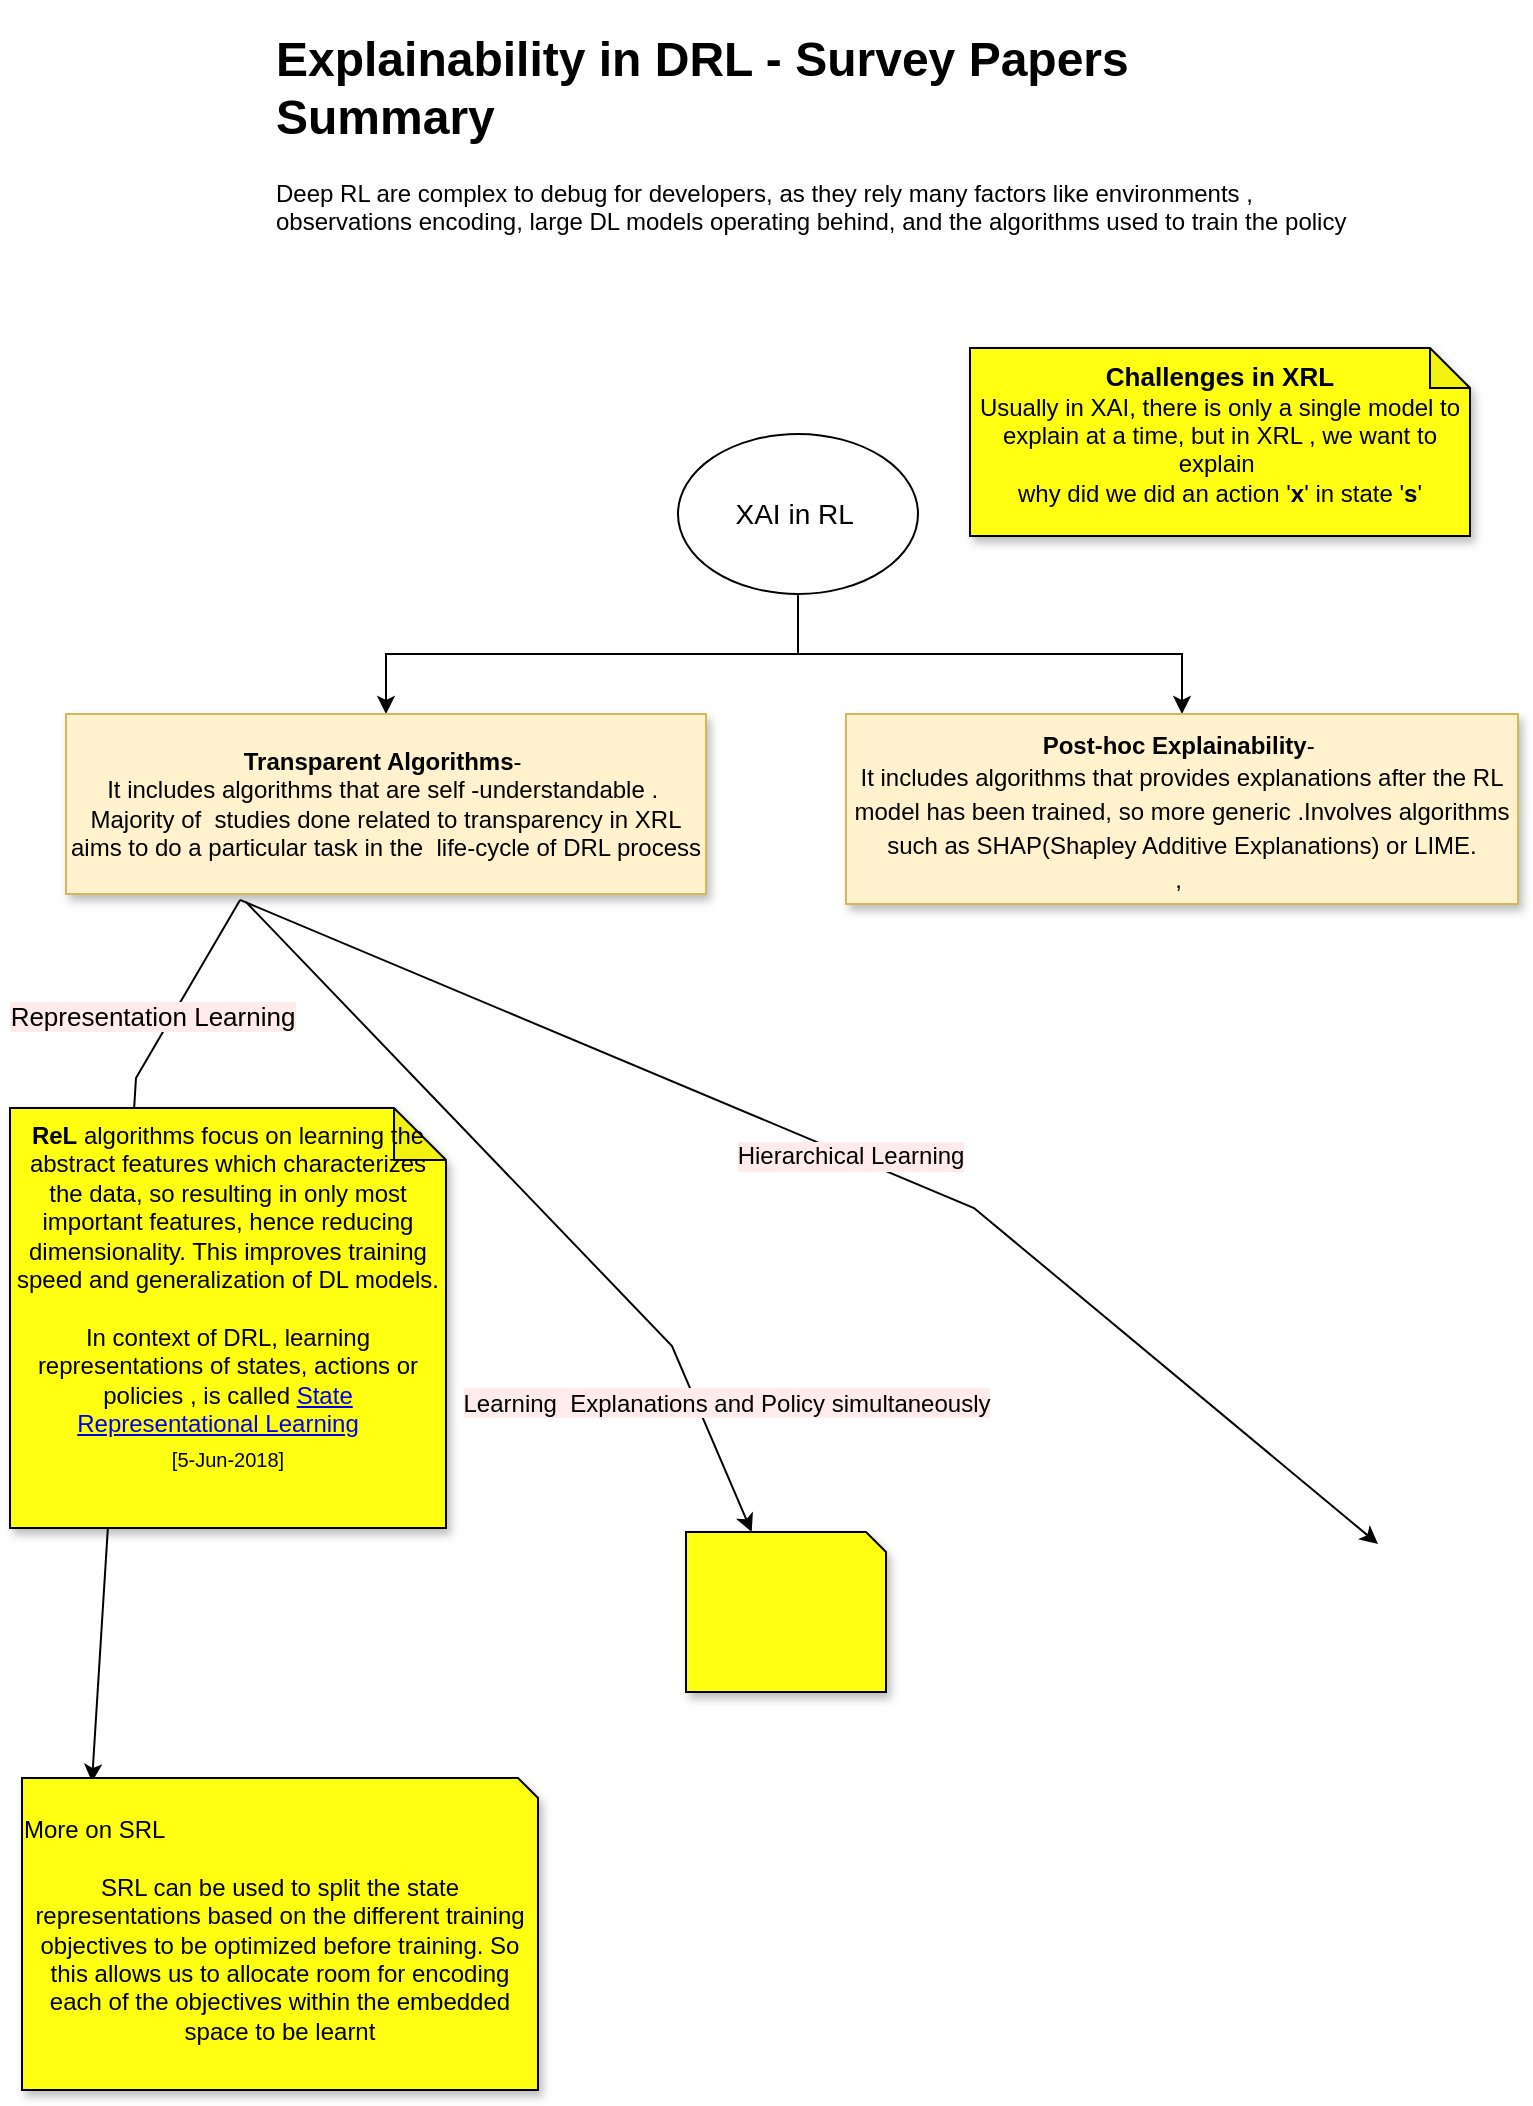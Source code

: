 <mxfile version="16.6.7" type="github"><diagram id="DTY8Sw0RrteLUtmxohui" name="Page-1"><mxGraphModel dx="891" dy="819" grid="0" gridSize="10" guides="1" tooltips="1" connect="1" arrows="1" fold="1" page="1" pageScale="1" pageWidth="827" pageHeight="1169" math="0" shadow="0"><root><mxCell id="0"/><mxCell id="1" parent="0"/><mxCell id="9w9xGzdfQfRlTVq5Lstu-1" value="&lt;h1&gt;Explainability in DRL - Survey Papers Summary&lt;/h1&gt;&lt;p&gt;Deep RL are complex to debug for developers, as they rely many factors like environments , observations encoding, large DL models operating behind, and the algorithms used to train the policy&lt;/p&gt;" style="text;html=1;strokeColor=none;fillColor=none;spacing=5;spacingTop=-20;whiteSpace=wrap;overflow=hidden;rounded=0;" vertex="1" parent="1"><mxGeometry x="139" y="46" width="550" height="130" as="geometry"/></mxCell><mxCell id="9w9xGzdfQfRlTVq5Lstu-4" value="" style="edgeStyle=orthogonalEdgeStyle;rounded=0;orthogonalLoop=1;jettySize=auto;html=1;fontSize=14;" edge="1" parent="1" source="9w9xGzdfQfRlTVq5Lstu-2" target="9w9xGzdfQfRlTVq5Lstu-3"><mxGeometry relative="1" as="geometry"/></mxCell><mxCell id="9w9xGzdfQfRlTVq5Lstu-6" style="edgeStyle=orthogonalEdgeStyle;rounded=0;orthogonalLoop=1;jettySize=auto;html=1;fontSize=12;" edge="1" parent="1" source="9w9xGzdfQfRlTVq5Lstu-2" target="9w9xGzdfQfRlTVq5Lstu-5"><mxGeometry relative="1" as="geometry"/></mxCell><mxCell id="9w9xGzdfQfRlTVq5Lstu-2" value="&lt;font style=&quot;font-size: 14px&quot;&gt;XAI in RL&lt;/font&gt;&amp;nbsp;" style="ellipse;whiteSpace=wrap;html=1;" vertex="1" parent="1"><mxGeometry x="345" y="253" width="120" height="80" as="geometry"/></mxCell><mxCell id="9w9xGzdfQfRlTVq5Lstu-3" value="&lt;b&gt;Transparent Algorithms&lt;/b&gt;-&amp;nbsp;&lt;br&gt;It includes algorithms that are self -understandable .&amp;nbsp; Majority of&amp;nbsp; studies done related to transparency in XRL aims to do a particular task in the&amp;nbsp; life-cycle of DRL process" style="whiteSpace=wrap;html=1;fillColor=#fff2cc;strokeColor=#d6b656;rounded=0;shadow=1;labelPosition=center;verticalLabelPosition=middle;align=center;verticalAlign=middle;" vertex="1" parent="1"><mxGeometry x="39" y="393" width="320" height="90" as="geometry"/></mxCell><mxCell id="9w9xGzdfQfRlTVq5Lstu-5" value="&lt;font style=&quot;font-size: 12px&quot;&gt;&lt;b&gt;Post-hoc Explainability&lt;/b&gt;-&amp;nbsp;&lt;br&gt;It includes algorithms that provides explanations after the RL model has been trained, so more generic&amp;nbsp;.Involves algorithms such as SHAP(Shapley Additive Explanations) or LIME.&lt;br&gt;,&amp;nbsp;&lt;/font&gt;" style="rounded=0;whiteSpace=wrap;html=1;shadow=1;fontSize=14;fillColor=#fff2cc;strokeColor=#d6b656;" vertex="1" parent="1"><mxGeometry x="429" y="393" width="336" height="95" as="geometry"/></mxCell><mxCell id="9w9xGzdfQfRlTVq5Lstu-7" value="&lt;b&gt;&lt;font style=&quot;font-size: 13px&quot;&gt;Challenges in XRL&lt;/font&gt;&lt;/b&gt;&lt;br&gt;Usually in XAI, there is only a single model to explain at a time, but in XRL , we want to explain&amp;nbsp;&lt;br&gt;why did we did an action '&lt;b&gt;x&lt;/b&gt;' in state '&lt;b&gt;s&lt;/b&gt;'" style="shape=note;whiteSpace=wrap;html=1;backgroundOutline=1;darkOpacity=0.05;rounded=0;shadow=1;fontSize=12;fillColor=#FFFF12;verticalAlign=top;size=20;" vertex="1" parent="1"><mxGeometry x="491" y="210" width="250" height="94" as="geometry"/></mxCell><mxCell id="9w9xGzdfQfRlTVq5Lstu-14" value="" style="endArrow=classic;html=1;rounded=0;fontSize=13;exitX=0.272;exitY=1.033;exitDx=0;exitDy=0;exitPerimeter=0;" edge="1" parent="1" source="9w9xGzdfQfRlTVq5Lstu-3"><mxGeometry relative="1" as="geometry"><mxPoint x="231" y="714" as="sourcePoint"/><mxPoint x="52" y="927" as="targetPoint"/><Array as="points"><mxPoint x="74" y="575"/></Array></mxGeometry></mxCell><mxCell id="9w9xGzdfQfRlTVq5Lstu-15" value="Representation Learning" style="edgeLabel;resizable=0;html=1;align=center;verticalAlign=middle;rounded=0;shadow=1;fontSize=13;fillColor=#FFFF12;labelBackgroundColor=#FFEBEB;" connectable="0" vertex="1" parent="9w9xGzdfQfRlTVq5Lstu-14"><mxGeometry relative="1" as="geometry"><mxPoint x="16" y="-156" as="offset"/></mxGeometry></mxCell><mxCell id="9w9xGzdfQfRlTVq5Lstu-16" value="" style="endArrow=classic;html=1;rounded=0;fontSize=13;exitX=0.281;exitY=1.044;exitDx=0;exitDy=0;exitPerimeter=0;" edge="1" parent="1" source="9w9xGzdfQfRlTVq5Lstu-3" target="9w9xGzdfQfRlTVq5Lstu-29"><mxGeometry relative="1" as="geometry"><mxPoint x="157" y="602" as="sourcePoint"/><mxPoint x="399" y="842" as="targetPoint"/><Array as="points"><mxPoint x="342" y="709"/></Array></mxGeometry></mxCell><mxCell id="9w9xGzdfQfRlTVq5Lstu-17" value="&lt;font style=&quot;font-size: 12px&quot;&gt;Learning&amp;nbsp; Explanations and Policy simultaneously&lt;/font&gt;" style="edgeLabel;resizable=0;html=1;align=center;verticalAlign=middle;rounded=0;shadow=1;labelBackgroundColor=#FFEBEB;fontSize=13;fillColor=#FFFF12;" connectable="0" vertex="1" parent="9w9xGzdfQfRlTVq5Lstu-16"><mxGeometry relative="1" as="geometry"><mxPoint x="98" y="102" as="offset"/></mxGeometry></mxCell><mxCell id="9w9xGzdfQfRlTVq5Lstu-25" value="" style="endArrow=classic;html=1;rounded=0;fontSize=12;exitX=0.272;exitY=1.033;exitDx=0;exitDy=0;exitPerimeter=0;" edge="1" parent="1" source="9w9xGzdfQfRlTVq5Lstu-3"><mxGeometry relative="1" as="geometry"><mxPoint x="401" y="784" as="sourcePoint"/><mxPoint x="695" y="808" as="targetPoint"/><Array as="points"><mxPoint x="493" y="640"/></Array></mxGeometry></mxCell><mxCell id="9w9xGzdfQfRlTVq5Lstu-26" value="Hierarchical Learning" style="edgeLabel;resizable=0;html=1;align=center;verticalAlign=middle;rounded=0;shadow=1;labelBackgroundColor=#FFEBEB;fontSize=12;fillColor=#FFFF12;" connectable="0" vertex="1" parent="9w9xGzdfQfRlTVq5Lstu-25"><mxGeometry relative="1" as="geometry"/></mxCell><mxCell id="9w9xGzdfQfRlTVq5Lstu-28" value="&lt;b&gt;ReL&lt;/b&gt; algorithms focus on learning the abstract features which characterizes the data, so resulting in only most important features, hence reducing dimensionality. This improves training speed and generalization of DL models.&lt;br&gt;&lt;br&gt;In context of DRL, learning representations of states, actions or policies , is called &lt;a href=&quot;https://arxiv.org/pdf/1802.042.pdf&quot;&gt;State Representational Learning&lt;/a&gt;&amp;nbsp; &amp;nbsp;&lt;br&gt;&lt;sub&gt;[5-Jun-2018]&lt;/sub&gt;" style="shape=note;whiteSpace=wrap;html=1;backgroundOutline=1;darkOpacity=0.05;rounded=0;shadow=1;labelBackgroundColor=none;fontSize=12;fillColor=#FFFF12;textDirection=ltr;size=26;verticalAlign=top;" vertex="1" parent="1"><mxGeometry x="11" y="590" width="218" height="210" as="geometry"/></mxCell><mxCell id="9w9xGzdfQfRlTVq5Lstu-29" value="" style="shape=card;whiteSpace=wrap;html=1;rounded=0;shadow=1;labelBackgroundColor=none;fontSize=12;fillColor=#FFFF12;size=10;direction=south;rotation=0;" vertex="1" parent="1"><mxGeometry x="349" y="802" width="100" height="80" as="geometry"/></mxCell><mxCell id="9w9xGzdfQfRlTVq5Lstu-30" value="&lt;p style=&quot;line-height: 1&quot;&gt;&lt;/p&gt;&lt;div style=&quot;text-align: left&quot;&gt;&lt;span&gt;More on SRL&lt;/span&gt;&lt;/div&gt;&lt;br&gt;SRL can be used to split the state representations based on the different training objectives to be optimized before training. So this allows us to allocate room for encoding each of the objectives within the embedded space to be learnt&lt;p&gt;&lt;/p&gt;" style="shape=card;whiteSpace=wrap;html=1;rounded=0;shadow=1;labelBackgroundColor=none;fontSize=12;fillColor=#FFFF12;size=10;direction=south;rotation=0;verticalAlign=top;" vertex="1" parent="1"><mxGeometry x="17" y="925" width="258" height="156" as="geometry"/></mxCell></root></mxGraphModel></diagram></mxfile>